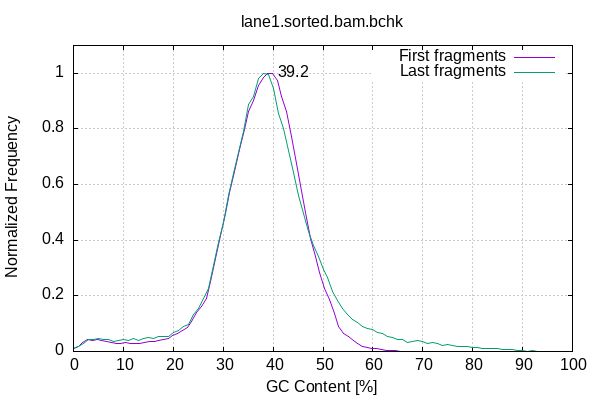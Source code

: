 
            set terminal png size 600,400 truecolor
            set output "data/lane1-plots/gc-content.png"
            set grid xtics ytics y2tics back lc rgb "#cccccc"
            set title "lane1.sorted.bam.bchk" noenhanced
            set ylabel "Normalized Frequency"
            set xlabel "GC Content [%]"
            set yrange [0:1.1]
            set label sprintf("%.1f",39.20) at 39.20,1 front offset 1,0
            plot '-' smooth csplines with lines lc 1 title 'First fragments' , '-' smooth csplines with lines lc 2 title 'Last fragments'
        0	0.010485
1	0.019903
2	0.033883
3	0.042718
4	0.040680
5	0.042913
5	0.042039
6	0.036990
7	0.034369
8	0.029417
9	0.029612
10	0.030874
11	0.030194
12	0.030000
13	0.027670
14	0.031942
15	0.034563
16	0.035922
17	0.038252
17	0.039320
18	0.041553
19	0.045243
20	0.057087
21	0.064757
22	0.076019
23	0.091456
24	0.116408
25	0.148058
26	0.170583
27	0.212718
28	0.258058
28	0.319515
29	0.380777
30	0.463786
31	0.544175
32	0.624563
33	0.708835
34	0.783592
35	0.854078
36	0.899320
37	0.954272
38	0.983689
39	1.000000
40	0.994854
40	0.998447
41	0.965534
42	0.901942
43	0.843592
44	0.738155
45	0.644757
46	0.556408
47	0.450680
48	0.367087
49	0.310000
50	0.243301
51	0.199515
52	0.149126
53	0.110485
53	0.084660
54	0.067864
55	0.054272
56	0.040000
57	0.027573
58	0.016796
59	0.013010
60	0.010485
61	0.008932
62	0.005825
63	0.004563
64	0.003592
64	0.002913
65	0.001942
66	0.001165
67	0.001068
68	0.001165
69	0.001262
70	0.001359
71	0.000971
72	0.000874
74	0.000680
75	0.000388
76	0.000971
77	0.000680
78	0.001456
79	0.000777
80	0.001068
81	0.000680
82	0.000583
83	0.000388
84	0.000583
85	0.000485
86	0.000291
87	0.000388
88	0.000291
88	0.000194
89	0.000097
90	0.000194
91	0.000097
93	0.000000
94	0.000097
end
0	0.010680
1	0.019579
2	0.030049
3	0.042299
4	0.044917
5	0.044289
5	0.046068
6	0.044184
7	0.043870
8	0.037692
9	0.039577
10	0.043974
11	0.038216
12	0.045021
13	0.041148
14	0.045964
15	0.048686
16	0.046173
17	0.053083
17	0.051513
18	0.052769
19	0.055596
20	0.067218
21	0.075699
22	0.089519
23	0.095801
24	0.134331
25	0.154434
26	0.190137
27	0.225107
28	0.282902
28	0.336928
29	0.390116
30	0.465082
31	0.561093
32	0.639305
33	0.716260
34	0.790074
35	0.888598
36	0.914983
37	0.982515
38	1.000000
39	0.996231
40	0.966391
40	0.923045
41	0.855513
42	0.803371
43	0.723380
44	0.644016
45	0.560151
46	0.494294
47	0.431892
48	0.380274
49	0.341535
50	0.293896
51	0.264789
52	0.215056
53	0.196105
53	0.170453
54	0.154958
55	0.131923
56	0.114752
57	0.102816
58	0.090566
59	0.081876
60	0.077479
61	0.069312
62	0.063344
63	0.055073
64	0.051408
64	0.046383
65	0.043242
66	0.043974
67	0.033818
68	0.035284
69	0.038635
70	0.034447
71	0.029526
72	0.031620
73	0.028479
74	0.022930
75	0.024291
76	0.022406
76	0.023453
77	0.019160
78	0.017485
79	0.018113
80	0.014553
81	0.015077
82	0.012250
83	0.011727
84	0.010470
85	0.010261
86	0.006387
88	0.007329
88	0.005759
89	0.003874
90	0.002618
91	0.001780
92	0.001885
93	0.001256
94	0.001152
95	0.001571
96	0.000000
97	0.000838
98	0.000314
99	0.000419
end
